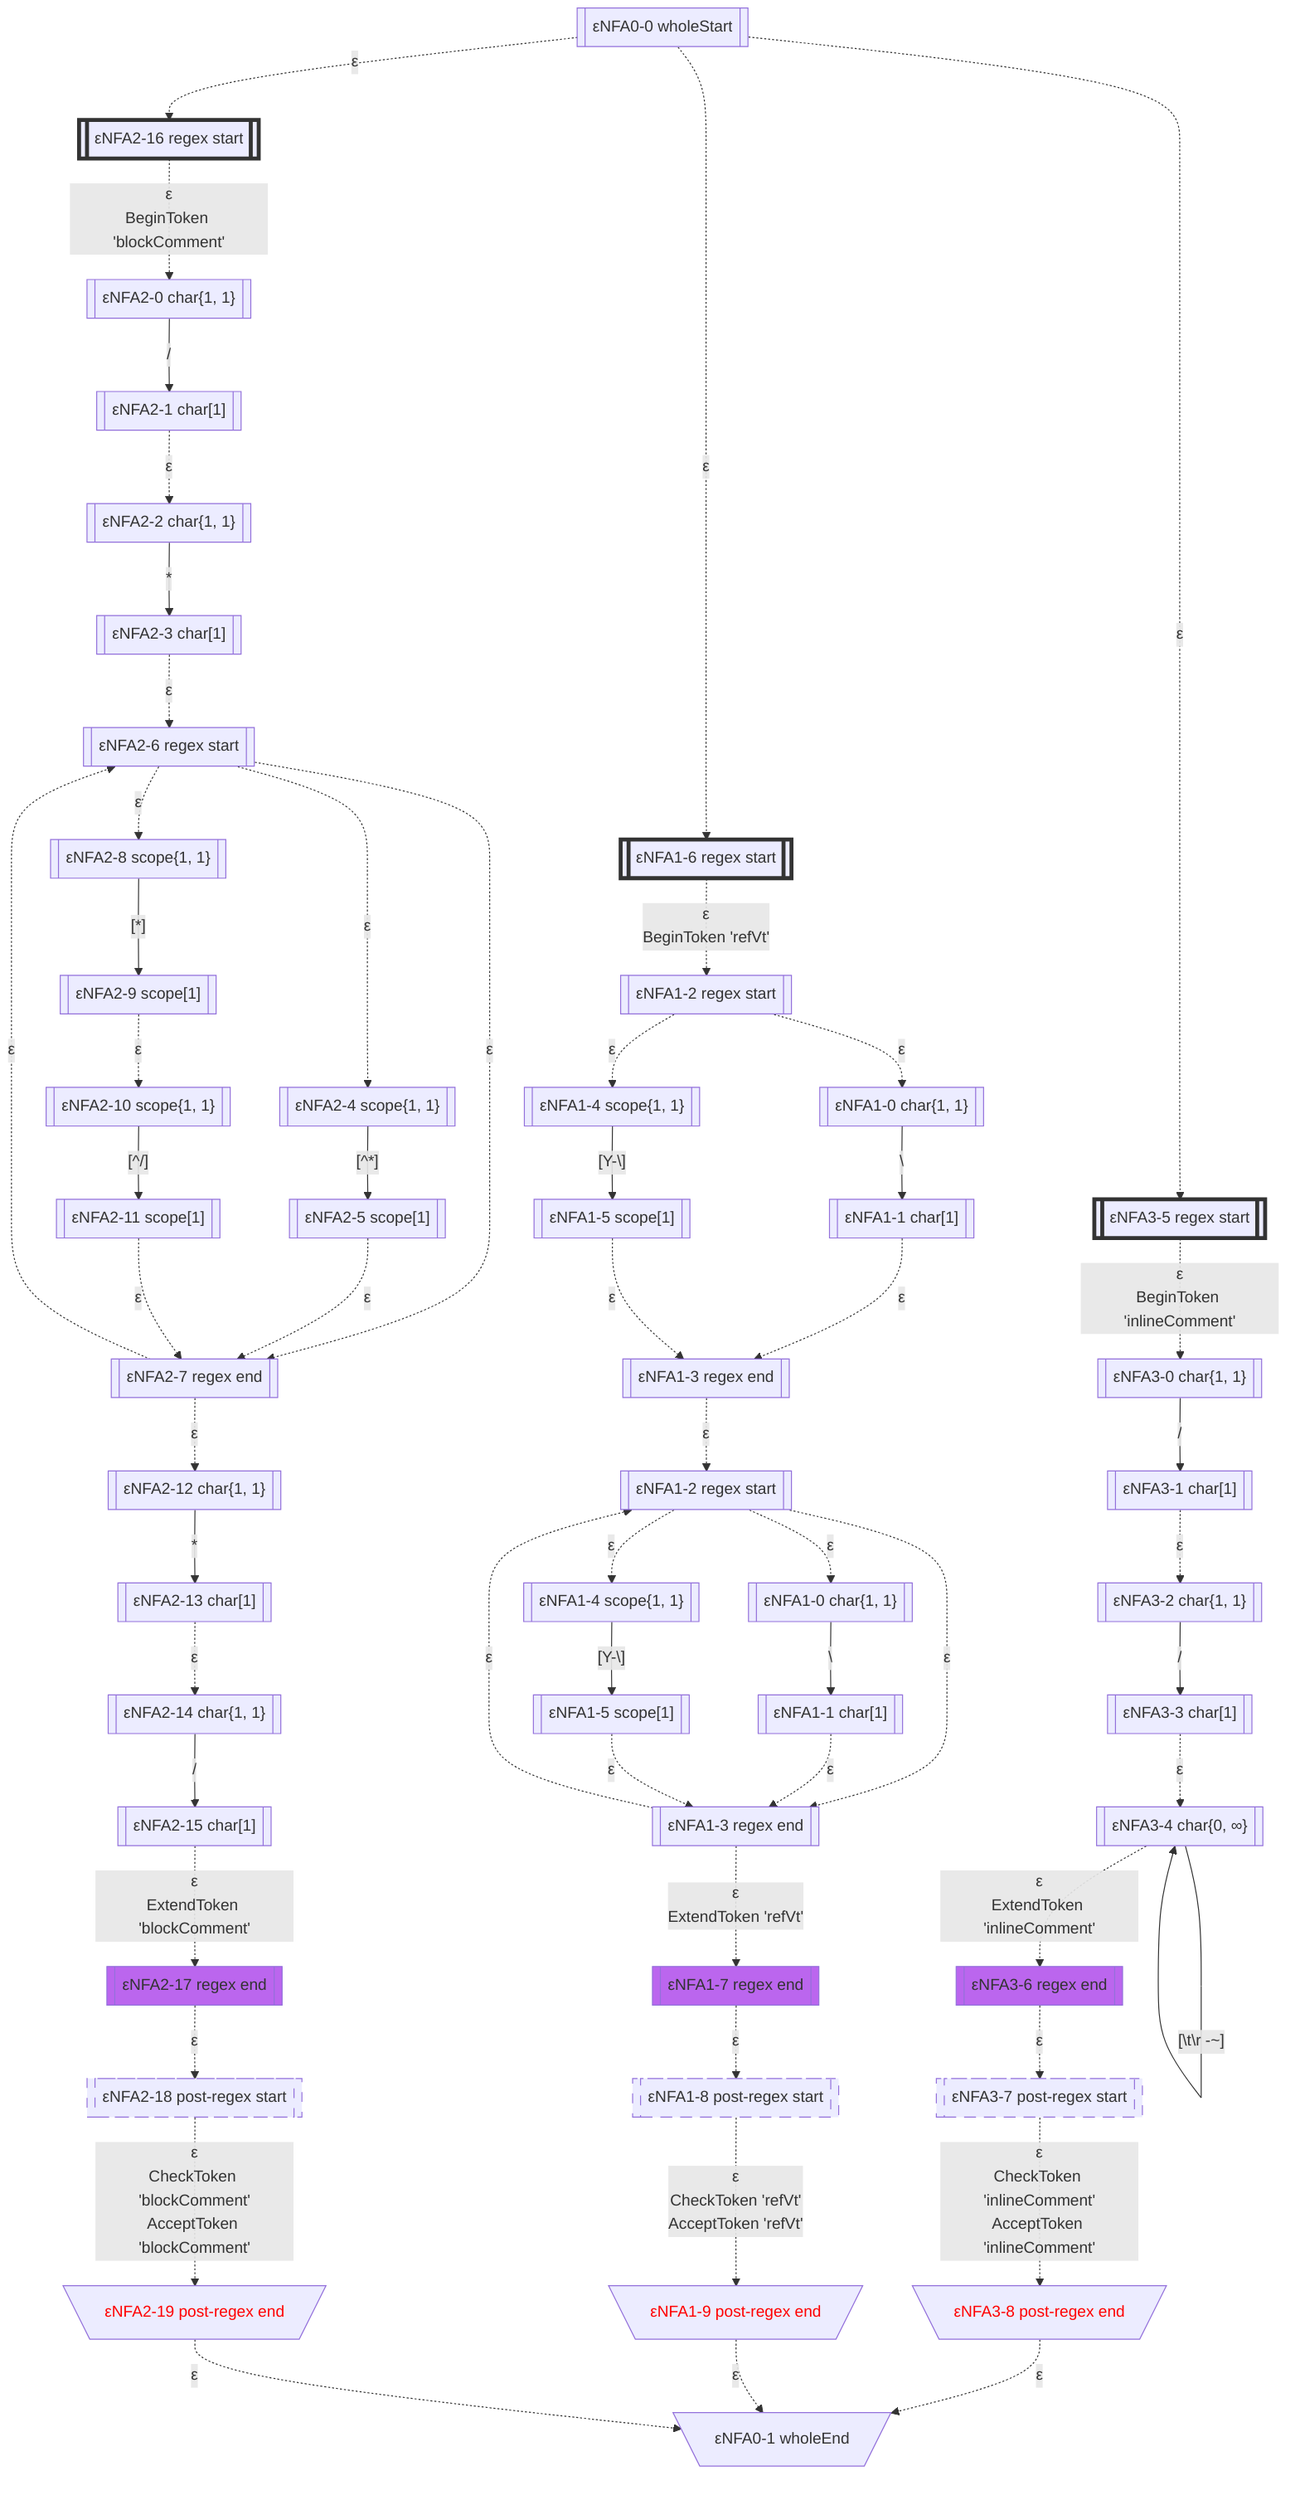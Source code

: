 flowchart
classDef c0001 color:#FF0000;
classDef c0010 stroke-dasharray: 10 10;
classDef c0011 stroke-dasharray: 10 10,color:#FF0000;
classDef c0100 fill:#BB66EE;
classDef c0101 fill:#BB66EE,color:#FF0000;
classDef c0110 fill:#BB66EE,stroke-dasharray: 10 10;
classDef c0111 fill:#BB66EE,stroke-dasharray: 10 10,color:#FF0000;
classDef c1000 stroke:#333,stroke-width:4px;
classDef c1001 stroke:#333,stroke-width:4px,color:#FF0000;
classDef c1010 stroke:#333,stroke-width:4px,stroke-dasharray: 10 10;
classDef c1011 stroke:#333,stroke-width:4px,stroke-dasharray: 10 10,color:#FF0000;
classDef c1100 stroke:#333,stroke-width:4px,fill:#BB66EE;
classDef c1101 stroke:#333,stroke-width:4px,fill:#BB66EE,color:#FF0000;
classDef c1110 stroke:#333,stroke-width:4px,fill:#BB66EE,stroke-dasharray: 10 10;
classDef c1111 stroke:#333,stroke-width:4px,fill:#BB66EE,stroke-dasharray: 10 10,color:#FF0000;
eNFA0_0_12405375[["εNFA0-0 wholeStart"]]
eNFA1_6_57198891[["εNFA1-6 regex start"]]
class eNFA1_6_57198891 c1000;
eNFA2_16_44539515[["εNFA2-16 regex start"]]
class eNFA2_16_44539515 c1000;
eNFA3_5_23562574[["εNFA3-5 regex start"]]
class eNFA3_5_23562574 c1000;
eNFA1_2_16346001[["εNFA1-2 regex start"]]
eNFA2_0_55725192[["εNFA2-0 char{1, 1}"]]
eNFA3_0_29520332[["εNFA3-0 char{1, 1}"]]
eNFA1_0_48957711[["εNFA1-0 char{1, 1}"]]
eNFA1_4_12896286[["εNFA1-4 scope{1, 1}"]]
eNFA2_1_9113635[["εNFA2-1 char[1]"]]
eNFA3_1_14913854[["εNFA3-1 char[1]"]]
eNFA1_1_55365254[["εNFA1-1 char[1]"]]
eNFA1_5_37966223[["εNFA1-5 scope[1]"]]
eNFA2_2_6965[["εNFA2-2 char{1, 1}"]]
eNFA3_2_62687[["εNFA3-2 char{1, 1}"]]
eNFA1_3_6151694[["εNFA1-3 regex end"]]
eNFA2_3_34359256[["εNFA2-3 char[1]"]]
eNFA3_3_35088084[["εNFA3-3 char[1]"]]
eNFA1_2_28525238[["εNFA1-2 regex start"]]
eNFA2_6_23387474[["εNFA2-6 regex start"]]
eNFA3_4_3898676[["εNFA3-4 char{0, ∞}"]]
eNFA1_0_28842926[["εNFA1-0 char{1, 1}"]]
eNFA1_4_55400552[["εNFA1-4 scope{1, 1}"]]
eNFA1_3_58259743[["εNFA1-3 regex end"]]
eNFA2_4_15337269[["εNFA2-4 scope{1, 1}"]]
eNFA2_8_9160681[["εNFA2-8 scope{1, 1}"]]
eNFA2_7_3817695[["εNFA2-7 regex end"]]
eNFA3_6_47357306[["εNFA3-6 regex end"]]
class eNFA3_6_47357306 c0100;
eNFA1_1_21418771[["εNFA1-1 char[1]"]]
eNFA1_5_58551215[["εNFA1-5 scope[1]"]]
eNFA1_7_54575646[["εNFA1-7 regex end"]]
class eNFA1_7_54575646 c0100;
eNFA2_5_31636323[["εNFA2-5 scope[1]"]]
eNFA2_9_48873995[["εNFA2-9 scope[1]"]]
eNFA2_12_40797849[["εNFA2-12 char{1, 1}"]]
eNFA3_7_64356400[["εNFA3-7 post-regex start"]]
class eNFA3_7_64356400 c0010;
eNFA1_8_45027976[["εNFA1-8 post-regex start"]]
class eNFA1_8_45027976 c0010;
eNFA2_10_31498117[["εNFA2-10 scope{1, 1}"]]
eNFA2_13_15047603[["εNFA2-13 char[1]"]]
eNFA3_8_10736577[\"εNFA3-8 post-regex end"/]
class eNFA3_8_10736577 c0001;
eNFA1_9_2598608[\"εNFA1-9 post-regex end"/]
class eNFA1_9_2598608 c0001;
eNFA2_11_16291455[["εNFA2-11 scope[1]"]]
eNFA2_14_1210700[["εNFA2-14 char{1, 1}"]]
eNFA0_1_50930930[\"εNFA0-1 wholeEnd"/]
eNFA2_15_31764686[["εNFA2-15 char[1]"]]
eNFA2_17_17446726[["εNFA2-17 regex end"]]
class eNFA2_17_17446726 c0100;
eNFA2_18_22802807[["εNFA2-18 post-regex start"]]
class eNFA2_18_22802807 c0010;
eNFA2_19_65311315[\"εNFA2-19 post-regex end"/]
class eNFA2_19_65311315 c0001;
eNFA0_0_12405375 -.->|"ε"|eNFA1_6_57198891
eNFA0_0_12405375 -.->|"ε"|eNFA2_16_44539515
eNFA0_0_12405375 -.->|"ε"|eNFA3_5_23562574
eNFA1_6_57198891 -.->|"ε
BeginToken 'refVt'"|eNFA1_2_16346001
eNFA2_16_44539515 -.->|"ε
BeginToken 'blockComment'"|eNFA2_0_55725192
eNFA3_5_23562574 -.->|"ε
BeginToken 'inlineComment'"|eNFA3_0_29520332
eNFA1_2_16346001 -.->|"ε"|eNFA1_0_48957711
eNFA1_2_16346001 -.->|"ε"|eNFA1_4_12896286
eNFA2_0_55725192 -->|"/"|eNFA2_1_9113635
eNFA3_0_29520332 -->|"/"|eNFA3_1_14913854
eNFA1_0_48957711 -->|"#92;"|eNFA1_1_55365254
eNFA1_4_12896286 -->|"[Y-#92;]"|eNFA1_5_37966223
eNFA2_1_9113635 -.->|"ε"|eNFA2_2_6965
eNFA3_1_14913854 -.->|"ε"|eNFA3_2_62687
eNFA1_1_55365254 -.->|"ε"|eNFA1_3_6151694
eNFA1_5_37966223 -.->|"ε"|eNFA1_3_6151694
eNFA2_2_6965 -->|"*"|eNFA2_3_34359256
eNFA3_2_62687 -->|"/"|eNFA3_3_35088084
eNFA1_3_6151694 -.->|"ε"|eNFA1_2_28525238
eNFA2_3_34359256 -.->|"ε"|eNFA2_6_23387474
eNFA3_3_35088084 -.->|"ε"|eNFA3_4_3898676
eNFA1_2_28525238 -.->|"ε"|eNFA1_0_28842926
eNFA1_2_28525238 -.->|"ε"|eNFA1_4_55400552
eNFA1_2_28525238 -.->|"ε"|eNFA1_3_58259743
eNFA2_6_23387474 -.->|"ε"|eNFA2_4_15337269
eNFA2_6_23387474 -.->|"ε"|eNFA2_8_9160681
eNFA2_6_23387474 -.->|"ε"|eNFA2_7_3817695
eNFA3_4_3898676 -->|"[#92;t#92;r#32;-~]"|eNFA3_4_3898676
eNFA3_4_3898676 -.->|"ε
ExtendToken 'inlineComment'"|eNFA3_6_47357306
eNFA1_0_28842926 -->|"#92;"|eNFA1_1_21418771
eNFA1_4_55400552 -->|"[Y-#92;]"|eNFA1_5_58551215
eNFA1_3_58259743 -.->|"ε"|eNFA1_2_28525238
eNFA1_3_58259743 -.->|"ε
ExtendToken 'refVt'"|eNFA1_7_54575646
eNFA2_4_15337269 -->|"[^*]"|eNFA2_5_31636323
eNFA2_8_9160681 -->|"[*]"|eNFA2_9_48873995
eNFA2_7_3817695 -.->|"ε"|eNFA2_6_23387474
eNFA2_7_3817695 -.->|"ε"|eNFA2_12_40797849
eNFA3_6_47357306 -.->|"ε"|eNFA3_7_64356400
eNFA1_1_21418771 -.->|"ε"|eNFA1_3_58259743
eNFA1_5_58551215 -.->|"ε"|eNFA1_3_58259743
eNFA1_7_54575646 -.->|"ε"|eNFA1_8_45027976
eNFA2_5_31636323 -.->|"ε"|eNFA2_7_3817695
eNFA2_9_48873995 -.->|"ε"|eNFA2_10_31498117
eNFA2_12_40797849 -->|"*"|eNFA2_13_15047603
eNFA3_7_64356400 -.->|"ε
CheckToken 'inlineComment'
AcceptToken 'inlineComment'"|eNFA3_8_10736577
eNFA1_8_45027976 -.->|"ε
CheckToken 'refVt'
AcceptToken 'refVt'"|eNFA1_9_2598608
eNFA2_10_31498117 -->|"[^/]"|eNFA2_11_16291455
eNFA2_13_15047603 -.->|"ε"|eNFA2_14_1210700
eNFA3_8_10736577 -.->|"ε"|eNFA0_1_50930930
eNFA1_9_2598608 -.->|"ε"|eNFA0_1_50930930
eNFA2_11_16291455 -.->|"ε"|eNFA2_7_3817695
eNFA2_14_1210700 -->|"/"|eNFA2_15_31764686
eNFA2_15_31764686 -.->|"ε
ExtendToken 'blockComment'"|eNFA2_17_17446726
eNFA2_17_17446726 -.->|"ε"|eNFA2_18_22802807
eNFA2_18_22802807 -.->|"ε
CheckToken 'blockComment'
AcceptToken 'blockComment'"|eNFA2_19_65311315
eNFA2_19_65311315 -.->|"ε"|eNFA0_1_50930930